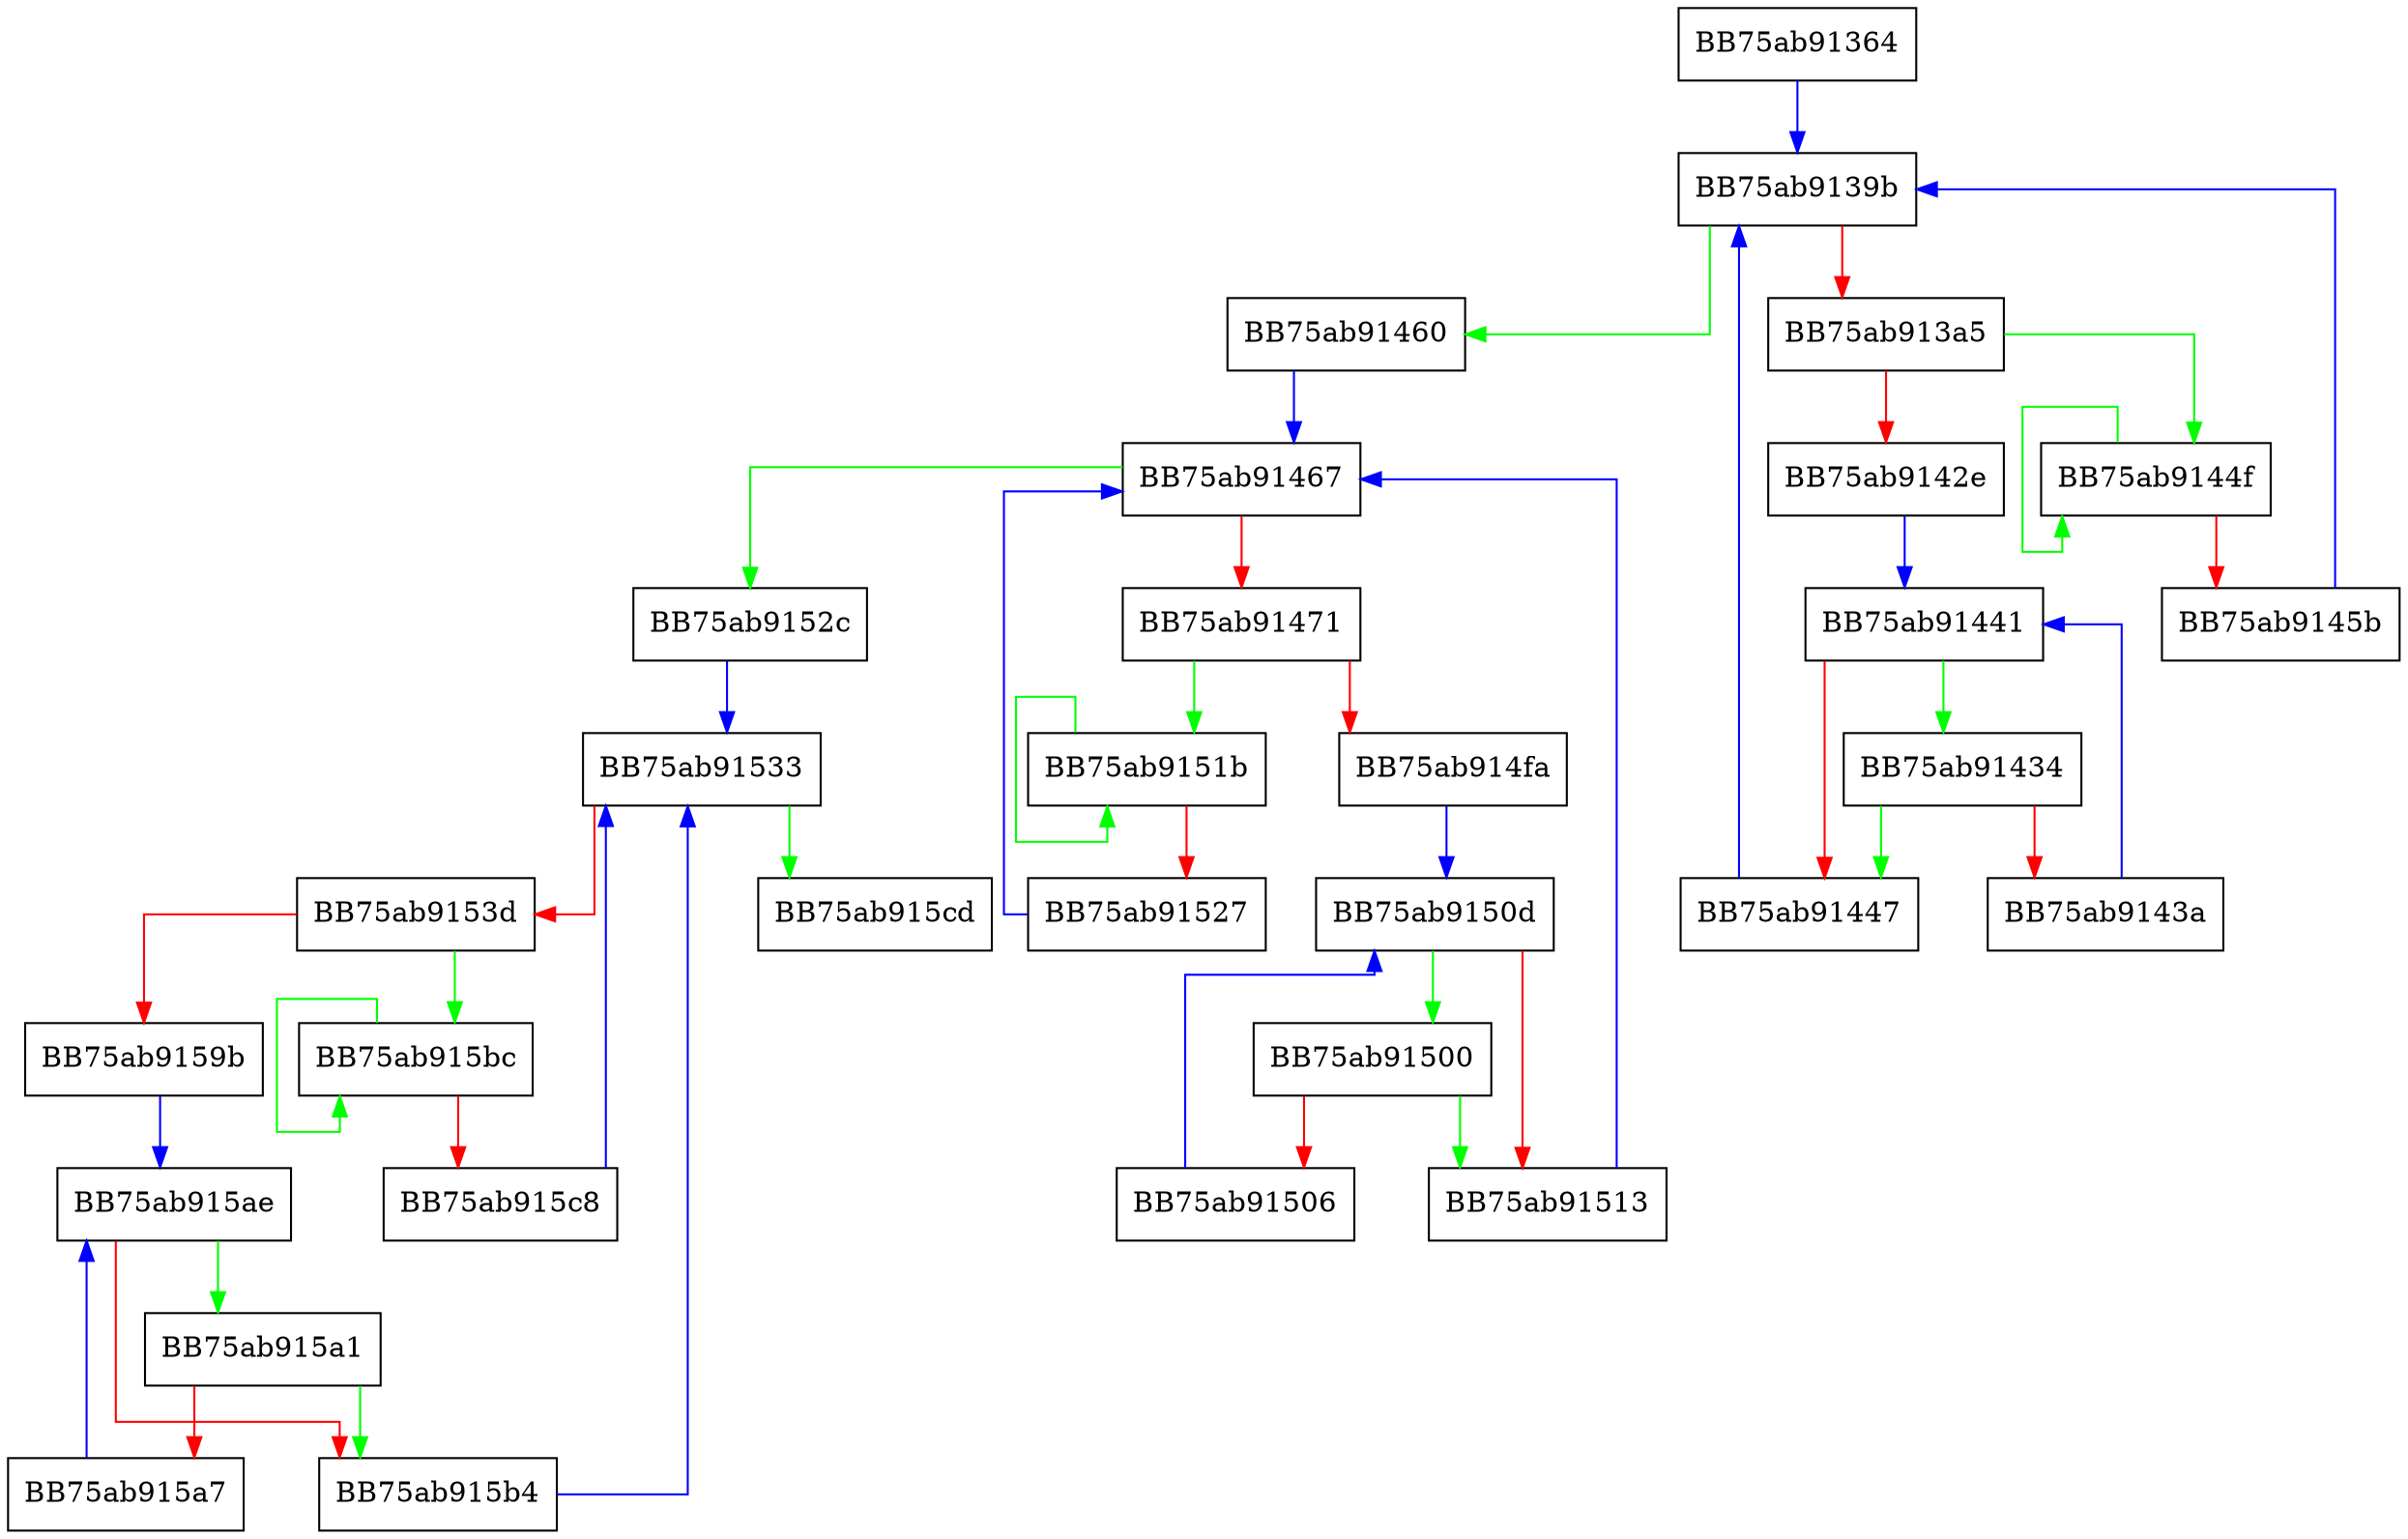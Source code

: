 digraph ProcessSubmission {
  node [shape="box"];
  graph [splines=ortho];
  BB75ab91364 -> BB75ab9139b [color="blue"];
  BB75ab9139b -> BB75ab91460 [color="green"];
  BB75ab9139b -> BB75ab913a5 [color="red"];
  BB75ab913a5 -> BB75ab9144f [color="green"];
  BB75ab913a5 -> BB75ab9142e [color="red"];
  BB75ab9142e -> BB75ab91441 [color="blue"];
  BB75ab91434 -> BB75ab91447 [color="green"];
  BB75ab91434 -> BB75ab9143a [color="red"];
  BB75ab9143a -> BB75ab91441 [color="blue"];
  BB75ab91441 -> BB75ab91434 [color="green"];
  BB75ab91441 -> BB75ab91447 [color="red"];
  BB75ab91447 -> BB75ab9139b [color="blue"];
  BB75ab9144f -> BB75ab9144f [color="green"];
  BB75ab9144f -> BB75ab9145b [color="red"];
  BB75ab9145b -> BB75ab9139b [color="blue"];
  BB75ab91460 -> BB75ab91467 [color="blue"];
  BB75ab91467 -> BB75ab9152c [color="green"];
  BB75ab91467 -> BB75ab91471 [color="red"];
  BB75ab91471 -> BB75ab9151b [color="green"];
  BB75ab91471 -> BB75ab914fa [color="red"];
  BB75ab914fa -> BB75ab9150d [color="blue"];
  BB75ab91500 -> BB75ab91513 [color="green"];
  BB75ab91500 -> BB75ab91506 [color="red"];
  BB75ab91506 -> BB75ab9150d [color="blue"];
  BB75ab9150d -> BB75ab91500 [color="green"];
  BB75ab9150d -> BB75ab91513 [color="red"];
  BB75ab91513 -> BB75ab91467 [color="blue"];
  BB75ab9151b -> BB75ab9151b [color="green"];
  BB75ab9151b -> BB75ab91527 [color="red"];
  BB75ab91527 -> BB75ab91467 [color="blue"];
  BB75ab9152c -> BB75ab91533 [color="blue"];
  BB75ab91533 -> BB75ab915cd [color="green"];
  BB75ab91533 -> BB75ab9153d [color="red"];
  BB75ab9153d -> BB75ab915bc [color="green"];
  BB75ab9153d -> BB75ab9159b [color="red"];
  BB75ab9159b -> BB75ab915ae [color="blue"];
  BB75ab915a1 -> BB75ab915b4 [color="green"];
  BB75ab915a1 -> BB75ab915a7 [color="red"];
  BB75ab915a7 -> BB75ab915ae [color="blue"];
  BB75ab915ae -> BB75ab915a1 [color="green"];
  BB75ab915ae -> BB75ab915b4 [color="red"];
  BB75ab915b4 -> BB75ab91533 [color="blue"];
  BB75ab915bc -> BB75ab915bc [color="green"];
  BB75ab915bc -> BB75ab915c8 [color="red"];
  BB75ab915c8 -> BB75ab91533 [color="blue"];
}